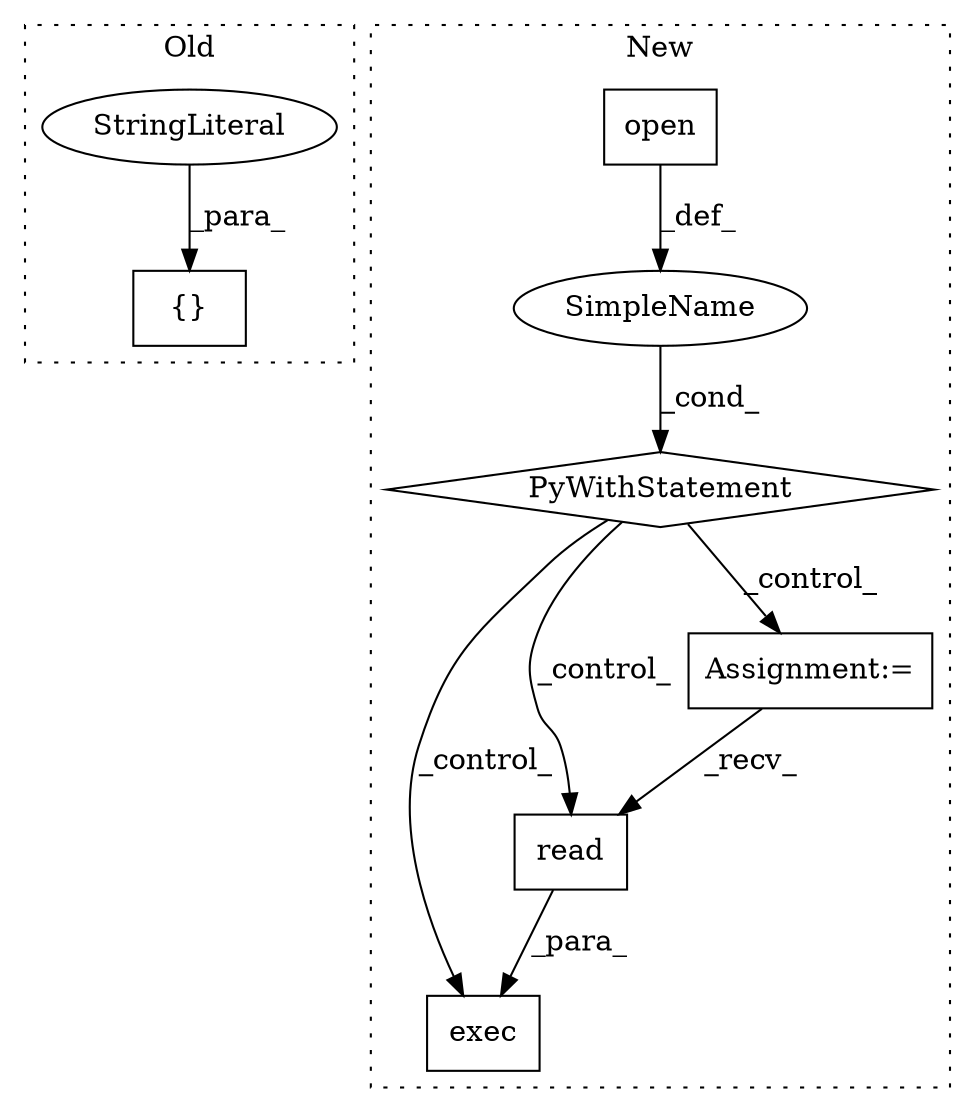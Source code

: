 digraph G {
subgraph cluster0 {
1 [label="{}" a="4" s="2875,2952" l="1,1" shape="box"];
4 [label="StringLiteral" a="45" s="2876" l="21" shape="ellipse"];
label = "Old";
style="dotted";
}
subgraph cluster1 {
2 [label="exec" a="32" s="2339,2362" l="5,1" shape="box"];
3 [label="read" a="32" s="2346" l="6" shape="box"];
5 [label="PyWithStatement" a="104" s="2214,2287" l="10,2" shape="diamond"];
6 [label="SimpleName" a="42" s="" l="" shape="ellipse"];
7 [label="Assignment:=" a="7" s="2304" l="1" shape="box"];
8 [label="open" a="32" s="2227,2286" l="5,1" shape="box"];
label = "New";
style="dotted";
}
3 -> 2 [label="_para_"];
4 -> 1 [label="_para_"];
5 -> 2 [label="_control_"];
5 -> 7 [label="_control_"];
5 -> 3 [label="_control_"];
6 -> 5 [label="_cond_"];
7 -> 3 [label="_recv_"];
8 -> 6 [label="_def_"];
}
